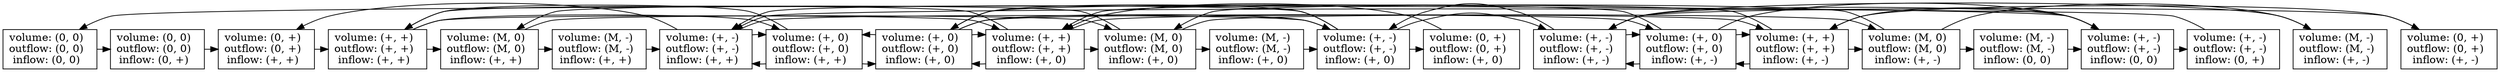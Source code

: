 // State Graph
digraph {
	000000 [label="volume: (0, 0)  \noutflow: (0, 0)  \ninflow: (0, 0)  "]
	"00000+" [label="volume: (0, 0)  \noutflow: (0, 0)  \ninflow: (0, +)  " shape=box]
	000000 -> "00000+" [constraint=false]
	"0+0+++" [label="volume: (0, +)  \noutflow: (0, +)  \ninflow: (+, +)  " shape=box]
	"00000+" -> "0+0+++" [constraint=false]
	"++++++" [label="volume: (+, +)  \noutflow: (+, +)  \ninflow: (+, +)  " shape=box]
	"0+0+++" -> "++++++" [constraint=false]
	"M0M0++" [label="volume: (M, 0)  \noutflow: (M, 0)  \ninflow: (+, +)  " shape=box]
	"++++++" -> "M0M0++" [constraint=false]
	"+0+0++" [label="volume: (+, 0)  \noutflow: (+, 0)  \ninflow: (+, +)  " shape=box]
	"++++++" -> "+0+0++" [constraint=false]
	"+++++0" [label="volume: (+, +)  \noutflow: (+, +)  \ninflow: (+, 0)  " shape=box]
	"++++++" -> "+++++0" [constraint=false]
	"M-M-++" [label="volume: (M, -)  \noutflow: (M, -)  \ninflow: (+, +)  " shape=box]
	"M0M0++" -> "M-M-++" [constraint=false]
	"M0M0+0" [label="volume: (M, 0)  \noutflow: (M, 0)  \ninflow: (+, 0)  " shape=box]
	"M0M0++" -> "M0M0+0" [constraint=false]
	"+0+0++" -> "++++++" [constraint=false]
	"+-+-++" [label="volume: (+, -)  \noutflow: (+, -)  \ninflow: (+, +)  " shape=box]
	"+0+0++" -> "+-+-++" [constraint=false]
	"+0+0+0" [label="volume: (+, 0)  \noutflow: (+, 0)  \ninflow: (+, 0)  " shape=box]
	"+0+0++" -> "+0+0+0" [constraint=false]
	"+++++0" -> "M0M0+0" [constraint=false]
	"+++++0" -> "+0+0+0" [constraint=false]
	"+++++0" -> "++++++" [constraint=false]
	"+++++-" [label="volume: (+, +)  \noutflow: (+, +)  \ninflow: (+, -)  " shape=box]
	"+++++0" -> "+++++-" [constraint=false]
	"M-M-++" -> "+-+-++" [constraint=false]
	"M-M-+0" [label="volume: (M, -)  \noutflow: (M, -)  \ninflow: (+, 0)  " shape=box]
	"M0M0+0" -> "M-M-+0" [constraint=false]
	"M0M0+0" -> "M0M0++" [constraint=false]
	"M0M0+-" [label="volume: (M, 0)  \noutflow: (M, 0)  \ninflow: (+, -)  " shape=box]
	"M0M0+0" -> "M0M0+-" [constraint=false]
	"+-+-++" -> "0+0+++" [constraint=false]
	"+-+-++" -> "+0+0++" [constraint=false]
	"+-+-+0" [label="volume: (+, -)  \noutflow: (+, -)  \ninflow: (+, 0)  " shape=box]
	"+-+-++" -> "+-+-+0" [constraint=false]
	"+0+0+0" -> "+++++0" [constraint=false]
	"+0+0+0" -> "+-+-+0" [constraint=false]
	"+0+0+0" -> "+0+0++" [constraint=false]
	"+0+0+-" [label="volume: (+, 0)  \noutflow: (+, 0)  \ninflow: (+, -)  " shape=box]
	"+0+0+0" -> "+0+0+-" [constraint=false]
	"+++++-" -> "M0M0+-" [constraint=false]
	"+-+-00" [label="volume: (+, -)  \noutflow: (+, -)  \ninflow: (0, 0)  " shape=box]
	"+++++-" -> "+-+-00" [constraint=false]
	"+++++-" -> "+0+0+-" [constraint=false]
	"+++++-" -> "+++++0" [constraint=false]
	"M-M-+0" -> "+-+-+0" [constraint=false]
	"M-M-00" [label="volume: (M, -)  \noutflow: (M, -)  \ninflow: (0, 0)  " shape=box]
	"M0M0+-" -> "M-M-00" [constraint=false]
	"M-M-+-" [label="volume: (M, -)  \noutflow: (M, -)  \ninflow: (+, -)  " shape=box]
	"M0M0+-" -> "M-M-+-" [constraint=false]
	"M0M0+-" -> "M0M0+0" [constraint=false]
	"0+0++0" [label="volume: (0, +)  \noutflow: (0, +)  \ninflow: (+, 0)  " shape=box]
	"+-+-+0" -> "0+0++0" [constraint=false]
	"+-+-+0" -> "+0+0+0" [constraint=false]
	"+-+-+0" -> "+-+-++" [constraint=false]
	"+-+-+-" [label="volume: (+, -)  \noutflow: (+, -)  \ninflow: (+, -)  " shape=box]
	"+-+-+0" -> "+-+-+-" [constraint=false]
	"+0+0+-" -> "+-+-00" [constraint=false]
	"+0+0+-" -> "+++++-" [constraint=false]
	"+0+0+-" -> "+-+-+-" [constraint=false]
	"+0+0+-" -> "+0+0+0" [constraint=false]
	000000 [label="volume: (0, 0)  \noutflow: (0, 0)  \ninflow: (0, 0)  " shape=box]
	"+-+-00" -> 000000 [constraint=false]
	"+-+-0+" [label="volume: (+, -)  \noutflow: (+, -)  \ninflow: (0, +)  " shape=box]
	"+-+-00" -> "+-+-0+" [constraint=false]
	"M-M-00" -> "+-+-00" [constraint=false]
	"M-M-+-" -> "+-+-+-" [constraint=false]
	"0+0++0" -> "+++++0" [constraint=false]
	"0+0++-" [label="volume: (0, +)  \noutflow: (0, +)  \ninflow: (+, -)  " shape=box]
	"+-+-+-" -> "0+0++-" [constraint=false]
	"+-+-+-" -> "+-+-00" [constraint=false]
	"+-+-+-" -> "+0+0+-" [constraint=false]
	"+-+-+-" -> "+-+-+0" [constraint=false]
	"+-+-0+" -> "+-+-++" [constraint=false]
	"0+0++-" -> "+++++-" [constraint=false]
}
